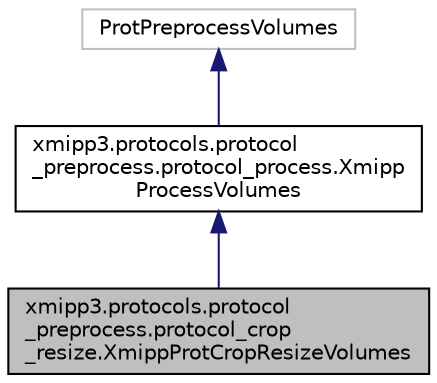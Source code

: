 digraph "xmipp3.protocols.protocol_preprocess.protocol_crop_resize.XmippProtCropResizeVolumes"
{
  edge [fontname="Helvetica",fontsize="10",labelfontname="Helvetica",labelfontsize="10"];
  node [fontname="Helvetica",fontsize="10",shape=record];
  Node3 [label="xmipp3.protocols.protocol\l_preprocess.protocol_crop\l_resize.XmippProtCropResizeVolumes",height=0.2,width=0.4,color="black", fillcolor="grey75", style="filled", fontcolor="black"];
  Node4 -> Node3 [dir="back",color="midnightblue",fontsize="10",style="solid",fontname="Helvetica"];
  Node4 [label="xmipp3.protocols.protocol\l_preprocess.protocol_process.Xmipp\lProcessVolumes",height=0.2,width=0.4,color="black", fillcolor="white", style="filled",URL="$classxmipp3_1_1protocols_1_1protocol__preprocess_1_1protocol__process_1_1XmippProcessVolumes.html"];
  Node5 -> Node4 [dir="back",color="midnightblue",fontsize="10",style="solid",fontname="Helvetica"];
  Node5 [label="ProtPreprocessVolumes",height=0.2,width=0.4,color="grey75", fillcolor="white", style="filled"];
}
